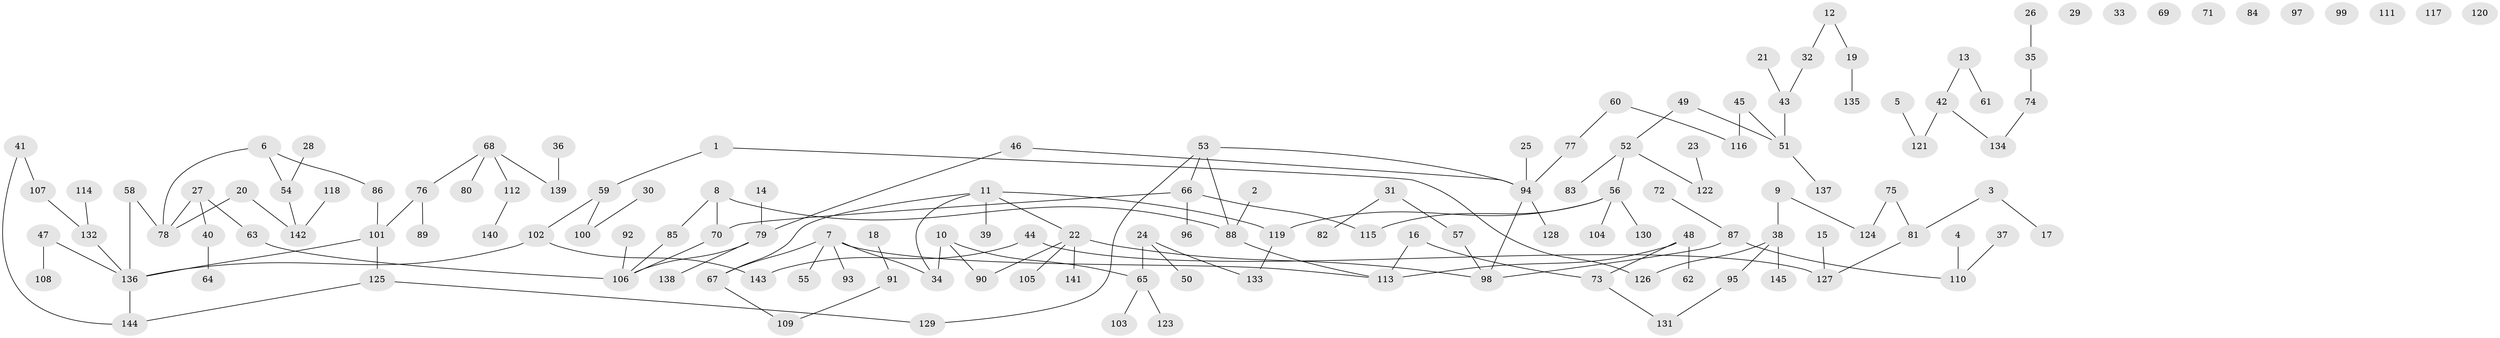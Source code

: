 // coarse degree distribution, {1: 0.46551724137931033, 0: 0.1724137931034483, 4: 0.05172413793103448, 2: 0.1206896551724138, 3: 0.10344827586206896, 9: 0.017241379310344827, 6: 0.017241379310344827, 8: 0.017241379310344827, 5: 0.034482758620689655}
// Generated by graph-tools (version 1.1) at 2025/42/03/04/25 21:42:38]
// undirected, 145 vertices, 150 edges
graph export_dot {
graph [start="1"]
  node [color=gray90,style=filled];
  1;
  2;
  3;
  4;
  5;
  6;
  7;
  8;
  9;
  10;
  11;
  12;
  13;
  14;
  15;
  16;
  17;
  18;
  19;
  20;
  21;
  22;
  23;
  24;
  25;
  26;
  27;
  28;
  29;
  30;
  31;
  32;
  33;
  34;
  35;
  36;
  37;
  38;
  39;
  40;
  41;
  42;
  43;
  44;
  45;
  46;
  47;
  48;
  49;
  50;
  51;
  52;
  53;
  54;
  55;
  56;
  57;
  58;
  59;
  60;
  61;
  62;
  63;
  64;
  65;
  66;
  67;
  68;
  69;
  70;
  71;
  72;
  73;
  74;
  75;
  76;
  77;
  78;
  79;
  80;
  81;
  82;
  83;
  84;
  85;
  86;
  87;
  88;
  89;
  90;
  91;
  92;
  93;
  94;
  95;
  96;
  97;
  98;
  99;
  100;
  101;
  102;
  103;
  104;
  105;
  106;
  107;
  108;
  109;
  110;
  111;
  112;
  113;
  114;
  115;
  116;
  117;
  118;
  119;
  120;
  121;
  122;
  123;
  124;
  125;
  126;
  127;
  128;
  129;
  130;
  131;
  132;
  133;
  134;
  135;
  136;
  137;
  138;
  139;
  140;
  141;
  142;
  143;
  144;
  145;
  1 -- 59;
  1 -- 126;
  2 -- 88;
  3 -- 17;
  3 -- 81;
  4 -- 110;
  5 -- 121;
  6 -- 54;
  6 -- 78;
  6 -- 86;
  7 -- 34;
  7 -- 55;
  7 -- 67;
  7 -- 93;
  7 -- 113;
  8 -- 70;
  8 -- 85;
  8 -- 88;
  9 -- 38;
  9 -- 124;
  10 -- 34;
  10 -- 65;
  10 -- 90;
  11 -- 22;
  11 -- 34;
  11 -- 39;
  11 -- 67;
  11 -- 119;
  12 -- 19;
  12 -- 32;
  13 -- 42;
  13 -- 61;
  14 -- 79;
  15 -- 127;
  16 -- 73;
  16 -- 113;
  18 -- 91;
  19 -- 135;
  20 -- 78;
  20 -- 142;
  21 -- 43;
  22 -- 90;
  22 -- 98;
  22 -- 105;
  22 -- 141;
  23 -- 122;
  24 -- 50;
  24 -- 65;
  24 -- 133;
  25 -- 94;
  26 -- 35;
  27 -- 40;
  27 -- 63;
  27 -- 78;
  28 -- 54;
  30 -- 100;
  31 -- 57;
  31 -- 82;
  32 -- 43;
  35 -- 74;
  36 -- 139;
  37 -- 110;
  38 -- 95;
  38 -- 126;
  38 -- 145;
  40 -- 64;
  41 -- 107;
  41 -- 144;
  42 -- 121;
  42 -- 134;
  43 -- 51;
  44 -- 127;
  44 -- 143;
  45 -- 51;
  45 -- 116;
  46 -- 79;
  46 -- 94;
  47 -- 108;
  47 -- 136;
  48 -- 62;
  48 -- 73;
  48 -- 113;
  49 -- 51;
  49 -- 52;
  51 -- 137;
  52 -- 56;
  52 -- 83;
  52 -- 122;
  53 -- 66;
  53 -- 88;
  53 -- 94;
  53 -- 129;
  54 -- 142;
  56 -- 104;
  56 -- 115;
  56 -- 119;
  56 -- 130;
  57 -- 98;
  58 -- 78;
  58 -- 136;
  59 -- 100;
  59 -- 102;
  60 -- 77;
  60 -- 116;
  63 -- 106;
  65 -- 103;
  65 -- 123;
  66 -- 70;
  66 -- 96;
  66 -- 115;
  67 -- 109;
  68 -- 76;
  68 -- 80;
  68 -- 112;
  68 -- 139;
  70 -- 106;
  72 -- 87;
  73 -- 131;
  74 -- 134;
  75 -- 81;
  75 -- 124;
  76 -- 89;
  76 -- 101;
  77 -- 94;
  79 -- 106;
  79 -- 138;
  81 -- 127;
  85 -- 106;
  86 -- 101;
  87 -- 98;
  87 -- 110;
  88 -- 113;
  91 -- 109;
  92 -- 106;
  94 -- 98;
  94 -- 128;
  95 -- 131;
  101 -- 125;
  101 -- 136;
  102 -- 136;
  102 -- 143;
  107 -- 132;
  112 -- 140;
  114 -- 132;
  118 -- 142;
  119 -- 133;
  125 -- 129;
  125 -- 144;
  132 -- 136;
  136 -- 144;
}
